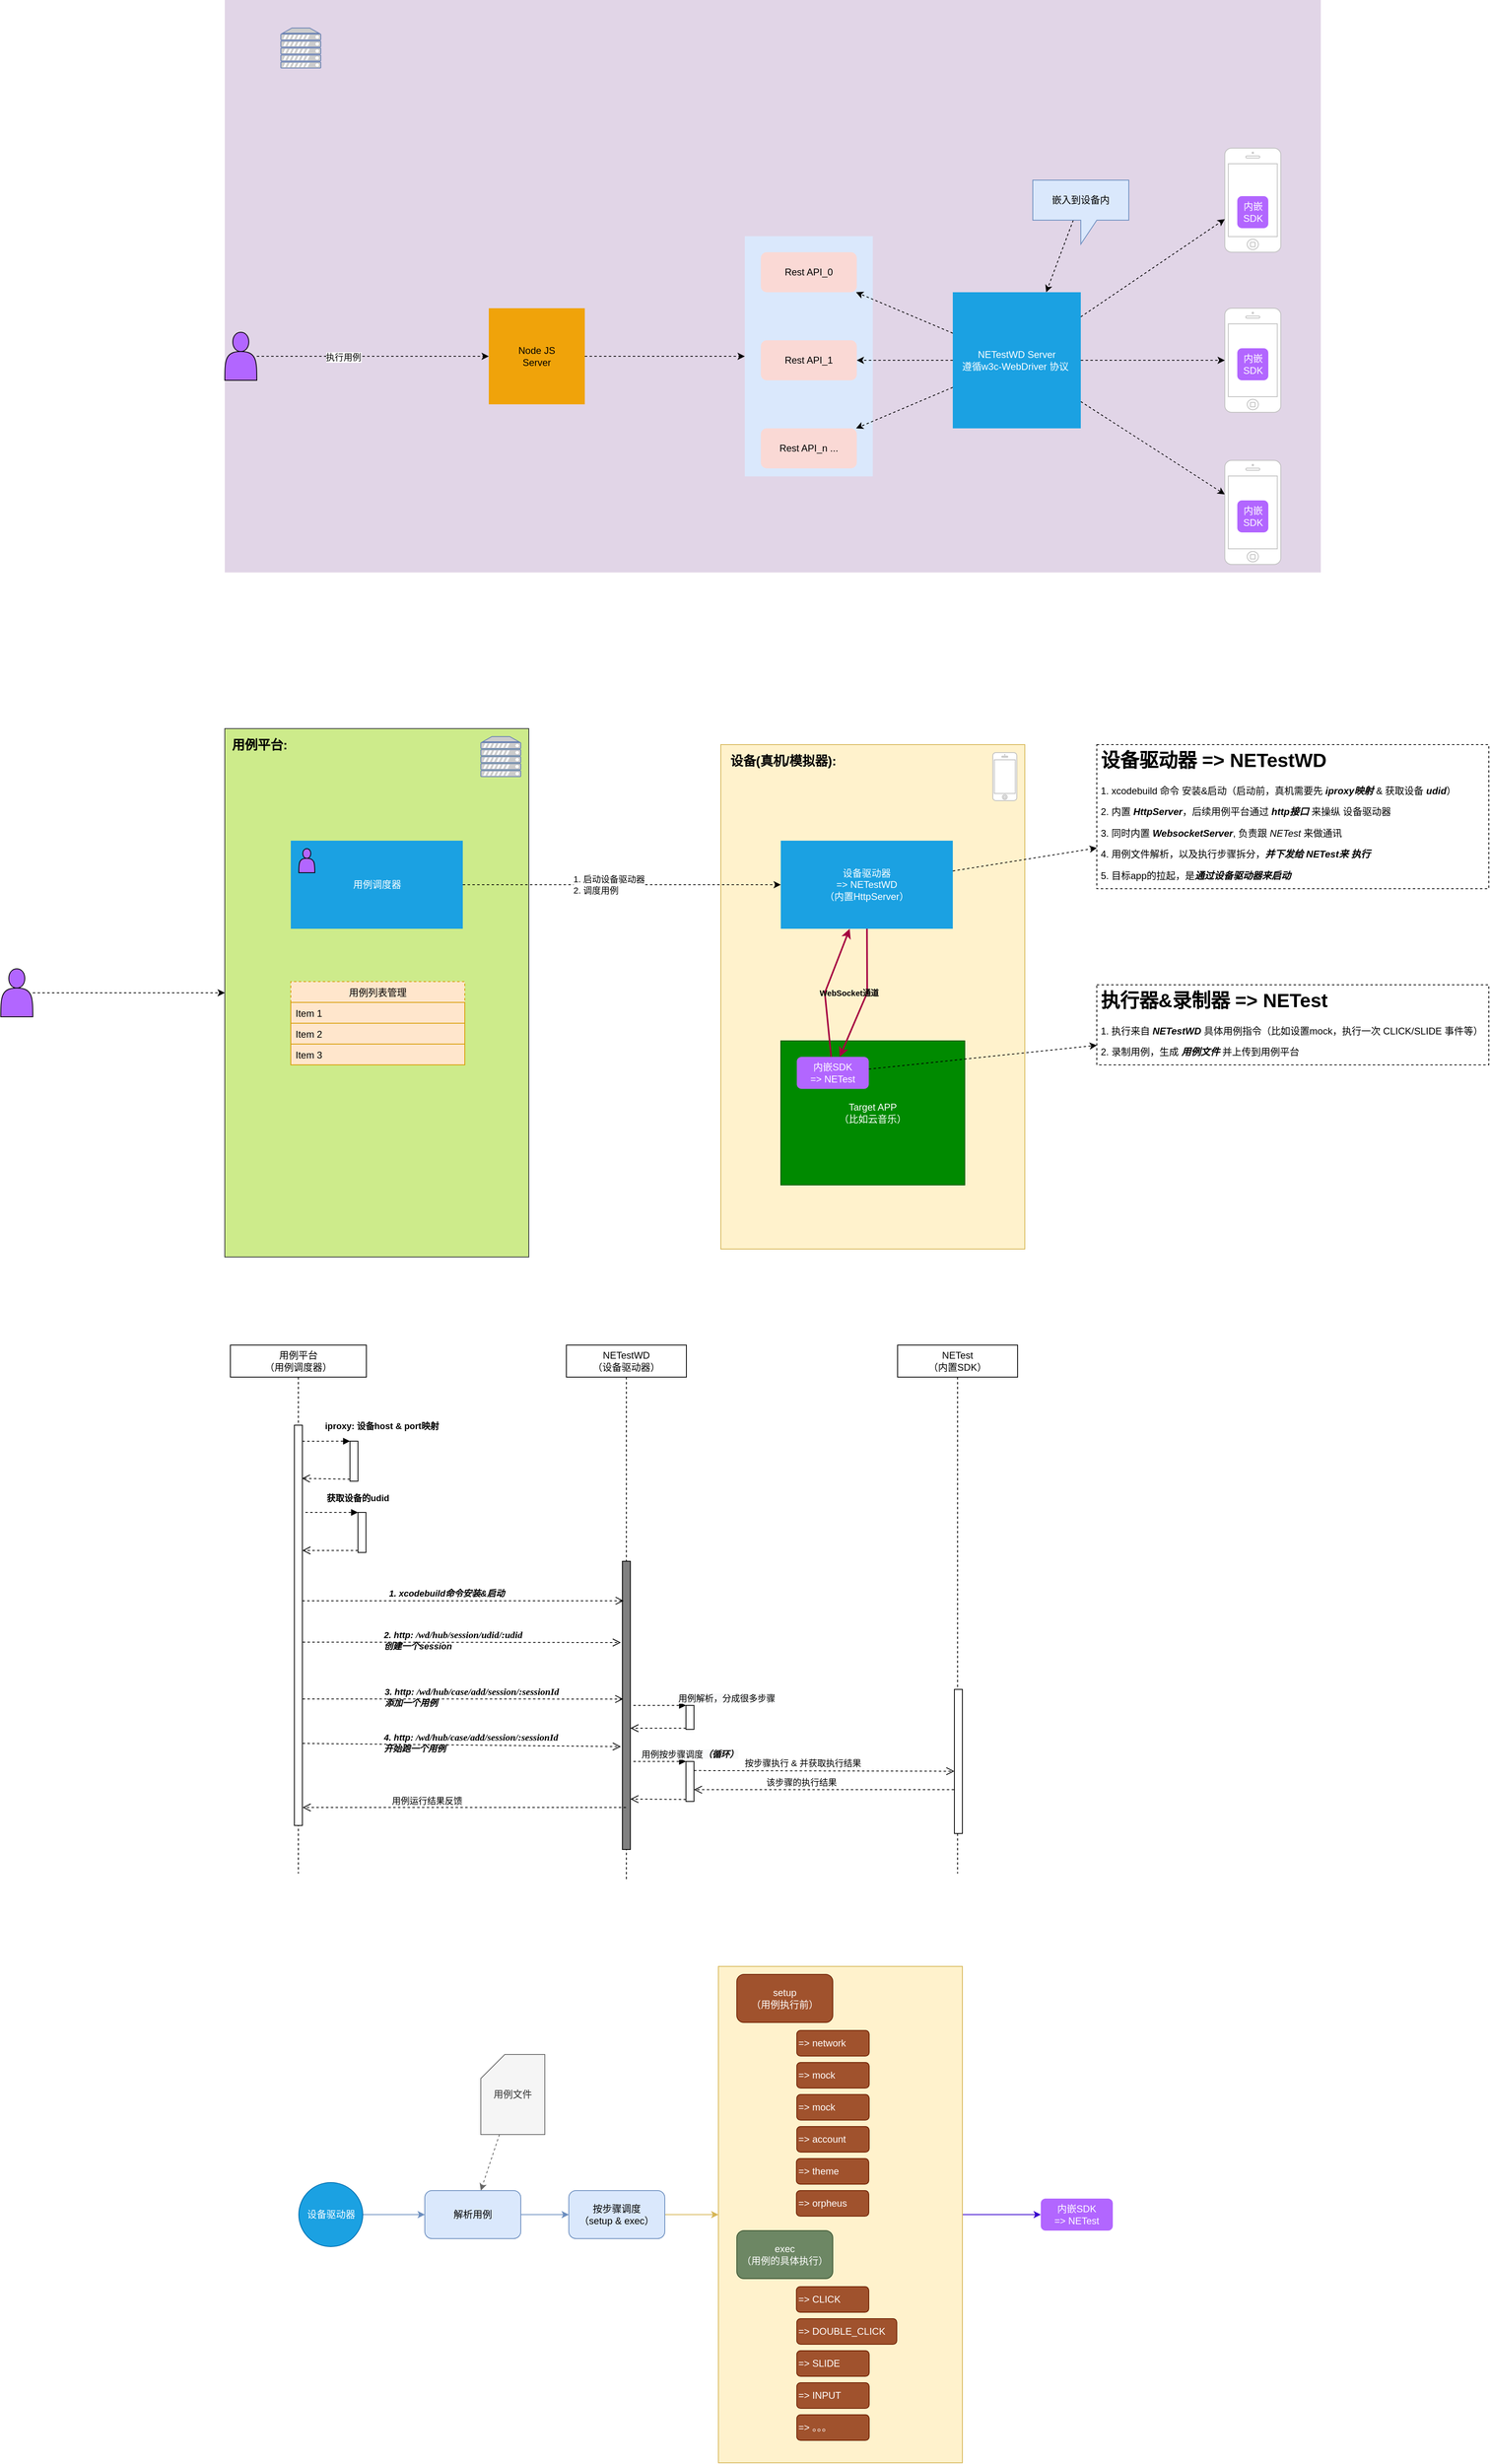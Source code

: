 <mxfile version="15.2.5" type="github">
  <diagram id="cVAvhTtTh0kWz4ZDLpcs" name="Page-1">
    <mxGraphModel dx="2849" dy="2298" grid="1" gridSize="10" guides="1" tooltips="1" connect="1" arrows="1" fold="1" page="1" pageScale="1" pageWidth="827" pageHeight="1169" math="0" shadow="0">
      <root>
        <mxCell id="0" />
        <mxCell id="1" parent="0" />
        <mxCell id="QC5HRPprEjbzEnmF-3T_-1" value="" style="rounded=0;whiteSpace=wrap;html=1;labelBackgroundColor=none;fillColor=#fff2cc;strokeColor=#d6b656;" parent="1" vertex="1">
          <mxGeometry x="200" y="690" width="380" height="630" as="geometry" />
        </mxCell>
        <mxCell id="QC5HRPprEjbzEnmF-3T_-9" value="Target APP&lt;br&gt;（比如云音乐）" style="rounded=0;whiteSpace=wrap;html=1;labelBackgroundColor=none;fillColor=#008a00;strokeColor=#005700;fontColor=#ffffff;" parent="1" vertex="1">
          <mxGeometry x="275" y="1060" width="230" height="180" as="geometry" />
        </mxCell>
        <mxCell id="queUb4HfAiarSpXrlCLQ-7" value="" style="rounded=0;whiteSpace=wrap;html=1;labelBackgroundColor=none;fillColor=#e1d5e7;strokeColor=none;" parent="1" vertex="1">
          <mxGeometry x="-420" y="-240" width="1370" height="715" as="geometry" />
        </mxCell>
        <mxCell id="queUb4HfAiarSpXrlCLQ-39" value="" style="rounded=0;whiteSpace=wrap;html=1;labelBackgroundColor=none;fillColor=#dae8fc;strokeColor=none;" parent="1" vertex="1">
          <mxGeometry x="230" y="55" width="160" height="300" as="geometry" />
        </mxCell>
        <mxCell id="queUb4HfAiarSpXrlCLQ-8" value="" style="fontColor=#0066CC;verticalAlign=top;verticalLabelPosition=bottom;labelPosition=center;align=center;html=1;outlineConnect=0;fillColor=#CCCCCC;strokeColor=#6881B3;gradientColor=none;gradientDirection=north;strokeWidth=2;shape=mxgraph.networks.server;labelBackgroundColor=none;" parent="1" vertex="1">
          <mxGeometry x="-350" y="-205" width="50" height="50" as="geometry" />
        </mxCell>
        <mxCell id="queUb4HfAiarSpXrlCLQ-9" value="" style="html=1;verticalLabelPosition=bottom;labelBackgroundColor=none;verticalAlign=top;shadow=0;dashed=0;strokeWidth=1;shape=mxgraph.ios7.misc.iphone;strokeColor=#c0c0c0;fontColor=#FFFFFF;" parent="1" vertex="1">
          <mxGeometry x="830.01" y="-55" width="70" height="130" as="geometry" />
        </mxCell>
        <mxCell id="queUb4HfAiarSpXrlCLQ-10" value="内嵌&lt;br&gt;SDK" style="rounded=1;whiteSpace=wrap;html=1;labelBackgroundColor=none;fontColor=#FFFFFF;strokeColor=none;fillColor=#B266FF;" parent="1" vertex="1">
          <mxGeometry x="845.62" y="5" width="38.75" height="40" as="geometry" />
        </mxCell>
        <mxCell id="queUb4HfAiarSpXrlCLQ-11" value="" style="html=1;verticalLabelPosition=bottom;labelBackgroundColor=none;verticalAlign=top;shadow=0;dashed=0;strokeWidth=1;shape=mxgraph.ios7.misc.iphone;strokeColor=#c0c0c0;fontColor=#FFFFFF;" parent="1" vertex="1">
          <mxGeometry x="830" y="145" width="70" height="130" as="geometry" />
        </mxCell>
        <mxCell id="queUb4HfAiarSpXrlCLQ-12" value="内嵌&lt;br&gt;SDK" style="rounded=1;whiteSpace=wrap;html=1;labelBackgroundColor=none;fontColor=#FFFFFF;strokeColor=none;fillColor=#B266FF;" parent="1" vertex="1">
          <mxGeometry x="845.63" y="195" width="38.75" height="40" as="geometry" />
        </mxCell>
        <mxCell id="queUb4HfAiarSpXrlCLQ-26" style="rounded=0;orthogonalLoop=1;jettySize=auto;html=1;fontColor=#FFFFFF;dashed=1;" parent="1" source="queUb4HfAiarSpXrlCLQ-13" target="queUb4HfAiarSpXrlCLQ-22" edge="1">
          <mxGeometry relative="1" as="geometry" />
        </mxCell>
        <mxCell id="queUb4HfAiarSpXrlCLQ-27" style="edgeStyle=none;rounded=0;orthogonalLoop=1;jettySize=auto;html=1;dashed=1;fontColor=#FFFFFF;" parent="1" source="queUb4HfAiarSpXrlCLQ-13" target="queUb4HfAiarSpXrlCLQ-25" edge="1">
          <mxGeometry relative="1" as="geometry" />
        </mxCell>
        <mxCell id="queUb4HfAiarSpXrlCLQ-28" style="edgeStyle=none;rounded=0;orthogonalLoop=1;jettySize=auto;html=1;dashed=1;fontColor=#FFFFFF;" parent="1" source="queUb4HfAiarSpXrlCLQ-13" target="queUb4HfAiarSpXrlCLQ-24" edge="1">
          <mxGeometry relative="1" as="geometry" />
        </mxCell>
        <mxCell id="queUb4HfAiarSpXrlCLQ-29" style="edgeStyle=none;rounded=0;orthogonalLoop=1;jettySize=auto;html=1;dashed=1;fontColor=#FFFFFF;" parent="1" source="queUb4HfAiarSpXrlCLQ-13" target="queUb4HfAiarSpXrlCLQ-9" edge="1">
          <mxGeometry relative="1" as="geometry" />
        </mxCell>
        <mxCell id="queUb4HfAiarSpXrlCLQ-30" style="edgeStyle=none;rounded=0;orthogonalLoop=1;jettySize=auto;html=1;dashed=1;fontColor=#FFFFFF;" parent="1" source="queUb4HfAiarSpXrlCLQ-13" target="queUb4HfAiarSpXrlCLQ-11" edge="1">
          <mxGeometry relative="1" as="geometry" />
        </mxCell>
        <mxCell id="queUb4HfAiarSpXrlCLQ-37" style="edgeStyle=none;rounded=0;orthogonalLoop=1;jettySize=auto;html=1;dashed=1;fontColor=#FFFFFF;" parent="1" source="queUb4HfAiarSpXrlCLQ-13" target="queUb4HfAiarSpXrlCLQ-32" edge="1">
          <mxGeometry relative="1" as="geometry" />
        </mxCell>
        <mxCell id="queUb4HfAiarSpXrlCLQ-13" value="NETestWD Server&lt;br&gt;遵循w3c-WebDriver 协议&amp;nbsp;" style="rounded=0;whiteSpace=wrap;html=1;labelBackgroundColor=none;fillColor=#1ba1e2;fontColor=#ffffff;strokeColor=none;" parent="1" vertex="1">
          <mxGeometry x="490" y="125" width="160" height="170" as="geometry" />
        </mxCell>
        <mxCell id="queUb4HfAiarSpXrlCLQ-22" value="Rest API_0" style="rounded=1;whiteSpace=wrap;html=1;labelBackgroundColor=none;fillColor=#fad9d5;strokeColor=none;" parent="1" vertex="1">
          <mxGeometry x="250" y="75" width="120" height="50" as="geometry" />
        </mxCell>
        <mxCell id="queUb4HfAiarSpXrlCLQ-24" value="Rest API_n ..." style="rounded=1;whiteSpace=wrap;html=1;labelBackgroundColor=none;fillColor=#fad9d5;strokeColor=none;" parent="1" vertex="1">
          <mxGeometry x="250" y="295" width="120" height="50" as="geometry" />
        </mxCell>
        <mxCell id="queUb4HfAiarSpXrlCLQ-25" value="Rest API_1" style="rounded=1;whiteSpace=wrap;html=1;labelBackgroundColor=none;fillColor=#fad9d5;strokeColor=none;" parent="1" vertex="1">
          <mxGeometry x="250" y="185" width="120" height="50" as="geometry" />
        </mxCell>
        <mxCell id="queUb4HfAiarSpXrlCLQ-32" value="" style="html=1;verticalLabelPosition=bottom;labelBackgroundColor=none;verticalAlign=top;shadow=0;dashed=0;strokeWidth=1;shape=mxgraph.ios7.misc.iphone;strokeColor=#c0c0c0;fontColor=#FFFFFF;" parent="1" vertex="1">
          <mxGeometry x="830.01" y="335" width="70" height="130" as="geometry" />
        </mxCell>
        <mxCell id="queUb4HfAiarSpXrlCLQ-33" value="内嵌&lt;br&gt;SDK" style="rounded=1;whiteSpace=wrap;html=1;labelBackgroundColor=none;fontColor=#FFFFFF;strokeColor=none;fillColor=#B266FF;" parent="1" vertex="1">
          <mxGeometry x="845.64" y="385" width="38.75" height="40" as="geometry" />
        </mxCell>
        <mxCell id="queUb4HfAiarSpXrlCLQ-40" style="edgeStyle=none;rounded=0;orthogonalLoop=1;jettySize=auto;html=1;dashed=1;fontColor=#FFFFFF;" parent="1" source="queUb4HfAiarSpXrlCLQ-38" target="queUb4HfAiarSpXrlCLQ-39" edge="1">
          <mxGeometry relative="1" as="geometry" />
        </mxCell>
        <mxCell id="queUb4HfAiarSpXrlCLQ-38" value="Node JS &lt;br&gt;Server" style="rounded=0;whiteSpace=wrap;html=1;labelBackgroundColor=none;fillColor=#f0a30a;fontColor=#000000;strokeColor=none;" parent="1" vertex="1">
          <mxGeometry x="-90" y="145" width="120" height="120" as="geometry" />
        </mxCell>
        <mxCell id="queUb4HfAiarSpXrlCLQ-42" style="edgeStyle=none;rounded=0;orthogonalLoop=1;jettySize=auto;html=1;dashed=1;fontColor=#FFFFFF;" parent="1" source="queUb4HfAiarSpXrlCLQ-41" target="queUb4HfAiarSpXrlCLQ-38" edge="1">
          <mxGeometry relative="1" as="geometry" />
        </mxCell>
        <mxCell id="queUb4HfAiarSpXrlCLQ-43" value="&lt;font color=&quot;#000000&quot;&gt;执行用例&lt;/font&gt;" style="edgeLabel;html=1;align=center;verticalAlign=middle;resizable=0;points=[];fontColor=#FFFFFF;" parent="queUb4HfAiarSpXrlCLQ-42" vertex="1" connectable="0">
          <mxGeometry x="-0.255" y="-1" relative="1" as="geometry">
            <mxPoint as="offset" />
          </mxGeometry>
        </mxCell>
        <mxCell id="queUb4HfAiarSpXrlCLQ-41" value="" style="shape=actor;whiteSpace=wrap;html=1;labelBackgroundColor=none;fontColor=#FFFFFF;fillColor=#B266FF;" parent="1" vertex="1">
          <mxGeometry x="-420" y="175" width="40" height="60" as="geometry" />
        </mxCell>
        <mxCell id="udpuu7jPTSZbIutwcywd-2" style="rounded=0;orthogonalLoop=1;jettySize=auto;html=1;dashed=1;" parent="1" source="udpuu7jPTSZbIutwcywd-1" target="queUb4HfAiarSpXrlCLQ-13" edge="1">
          <mxGeometry relative="1" as="geometry" />
        </mxCell>
        <mxCell id="udpuu7jPTSZbIutwcywd-1" value="嵌入到设备内" style="shape=callout;whiteSpace=wrap;html=1;perimeter=calloutPerimeter;fillColor=#dae8fc;strokeColor=#6c8ebf;" parent="1" vertex="1">
          <mxGeometry x="590" y="-15" width="120" height="80" as="geometry" />
        </mxCell>
        <mxCell id="QC5HRPprEjbzEnmF-3T_-3" value="" style="html=1;verticalLabelPosition=bottom;labelBackgroundColor=#ffffff;verticalAlign=top;shadow=0;dashed=0;strokeWidth=1;shape=mxgraph.ios7.misc.iphone;strokeColor=#c0c0c0;" parent="1" vertex="1">
          <mxGeometry x="540" y="700" width="30" height="60" as="geometry" />
        </mxCell>
        <mxCell id="QC5HRPprEjbzEnmF-3T_-4" value="" style="rounded=0;whiteSpace=wrap;html=1;labelBackgroundColor=none;fillColor=#cdeb8b;strokeColor=#36393d;" parent="1" vertex="1">
          <mxGeometry x="-420" y="670" width="380" height="660" as="geometry" />
        </mxCell>
        <mxCell id="QC5HRPprEjbzEnmF-3T_-5" value="" style="fontColor=#0066CC;verticalAlign=top;verticalLabelPosition=bottom;labelPosition=center;align=center;html=1;outlineConnect=0;fillColor=#CCCCCC;strokeColor=#6881B3;gradientColor=none;gradientDirection=north;strokeWidth=2;shape=mxgraph.networks.server;labelBackgroundColor=none;" parent="1" vertex="1">
          <mxGeometry x="-100" y="680" width="50" height="50" as="geometry" />
        </mxCell>
        <mxCell id="QC5HRPprEjbzEnmF-3T_-6" value="&lt;font style=&quot;font-size: 16px&quot;&gt;&lt;b&gt;用例平台:&lt;/b&gt;&lt;/font&gt;" style="text;html=1;strokeColor=none;fillColor=none;align=left;verticalAlign=middle;whiteSpace=wrap;rounded=0;" parent="1" vertex="1">
          <mxGeometry x="-413" y="680" width="113" height="20" as="geometry" />
        </mxCell>
        <mxCell id="QC5HRPprEjbzEnmF-3T_-7" value="&lt;font style=&quot;font-size: 16px&quot;&gt;&lt;b&gt;设备(真机/模拟器):&lt;/b&gt;&lt;/font&gt;" style="text;html=1;strokeColor=none;fillColor=none;align=left;verticalAlign=middle;whiteSpace=wrap;rounded=0;" parent="1" vertex="1">
          <mxGeometry x="210" y="700" width="160" height="20" as="geometry" />
        </mxCell>
        <mxCell id="QC5HRPprEjbzEnmF-3T_-13" style="rounded=0;orthogonalLoop=1;jettySize=auto;html=1;dashed=1;" parent="1" source="QC5HRPprEjbzEnmF-3T_-8" target="QC5HRPprEjbzEnmF-3T_-12" edge="1">
          <mxGeometry relative="1" as="geometry" />
        </mxCell>
        <mxCell id="QC5HRPprEjbzEnmF-3T_-14" style="edgeStyle=none;rounded=0;orthogonalLoop=1;jettySize=auto;html=1;strokeWidth=2;fillColor=#d80073;strokeColor=#A50040;" parent="1" source="QC5HRPprEjbzEnmF-3T_-8" target="QC5HRPprEjbzEnmF-3T_-10" edge="1">
          <mxGeometry relative="1" as="geometry">
            <Array as="points">
              <mxPoint x="383" y="1000" />
            </Array>
          </mxGeometry>
        </mxCell>
        <mxCell id="QC5HRPprEjbzEnmF-3T_-8" value="设备驱动器 &lt;br&gt;=&amp;gt; NETestWD&lt;br&gt;（内置HttpServer）" style="rounded=0;whiteSpace=wrap;html=1;labelBackgroundColor=none;fillColor=#1ba1e2;fontColor=#ffffff;strokeColor=none;" parent="1" vertex="1">
          <mxGeometry x="275" y="810" width="215" height="110" as="geometry" />
        </mxCell>
        <mxCell id="QC5HRPprEjbzEnmF-3T_-19" style="edgeStyle=none;rounded=0;orthogonalLoop=1;jettySize=auto;html=1;strokeWidth=1;dashed=1;" parent="1" source="QC5HRPprEjbzEnmF-3T_-10" target="QC5HRPprEjbzEnmF-3T_-18" edge="1">
          <mxGeometry relative="1" as="geometry" />
        </mxCell>
        <mxCell id="QC5HRPprEjbzEnmF-3T_-10" value="内嵌SDK&lt;br&gt;=&amp;gt; NETest" style="rounded=1;whiteSpace=wrap;html=1;labelBackgroundColor=none;fontColor=#FFFFFF;strokeColor=none;fillColor=#B266FF;" parent="1" vertex="1">
          <mxGeometry x="295" y="1080" width="90" height="40" as="geometry" />
        </mxCell>
        <mxCell id="QC5HRPprEjbzEnmF-3T_-12" value="&lt;h1&gt;设备驱动器 =&amp;gt; NETestWD&lt;/h1&gt;&lt;p&gt;1. xcodebuild 命令 安装&amp;amp;启动（启动前，真机需要先 &lt;i&gt;&lt;b&gt;iproxy映射&lt;/b&gt;&lt;/i&gt; &amp;amp; 获取设备 &lt;i&gt;&lt;b&gt;udid&lt;/b&gt;&lt;/i&gt;）&amp;nbsp;&lt;/p&gt;&lt;p&gt;2. 内置 &lt;b style=&quot;font-style: italic&quot;&gt;HttpServer&lt;/b&gt;，后续用例平台通过 &lt;b&gt;&lt;i&gt;http接口&amp;nbsp;&lt;/i&gt;&lt;/b&gt;来操纵 设备驱动器&lt;/p&gt;&lt;p&gt;3. 同时内置 &lt;b style=&quot;font-style: italic&quot;&gt;WebsocketServer&lt;/b&gt;, 负责跟 &lt;i&gt;NETest&lt;/i&gt; 来做通讯&lt;/p&gt;&lt;p&gt;4. 用例文件解析，以及执行步骤拆分，&lt;b&gt;&lt;i&gt;并下发给 NETest来 执行&lt;/i&gt;&lt;/b&gt;&lt;/p&gt;&lt;p&gt;5. 目标app的拉起，是&lt;b&gt;&lt;i&gt;通过设备驱动器来启动&lt;/i&gt;&lt;/b&gt;&lt;/p&gt;" style="text;html=1;fillColor=none;spacing=5;spacingTop=-20;whiteSpace=wrap;overflow=hidden;rounded=0;align=left;strokeColor=#000000;dashed=1;" parent="1" vertex="1">
          <mxGeometry x="670" y="690" width="490" height="180" as="geometry" />
        </mxCell>
        <mxCell id="QC5HRPprEjbzEnmF-3T_-15" style="edgeStyle=none;rounded=0;orthogonalLoop=1;jettySize=auto;html=1;strokeWidth=2;fillColor=#d80073;strokeColor=#A50040;" parent="1" source="QC5HRPprEjbzEnmF-3T_-10" target="QC5HRPprEjbzEnmF-3T_-8" edge="1">
          <mxGeometry relative="1" as="geometry">
            <mxPoint x="382.553" y="930" as="sourcePoint" />
            <mxPoint x="353.617" y="1090" as="targetPoint" />
            <Array as="points">
              <mxPoint x="330" y="1000" />
            </Array>
          </mxGeometry>
        </mxCell>
        <mxCell id="QC5HRPprEjbzEnmF-3T_-17" value="&lt;font size=&quot;1&quot;&gt;&lt;b&gt;WebSocket通道&lt;/b&gt;&lt;/font&gt;" style="text;html=1;strokeColor=none;fillColor=none;align=center;verticalAlign=middle;whiteSpace=wrap;rounded=0;" parent="1" vertex="1">
          <mxGeometry x="290" y="990" width="141.49" height="20" as="geometry" />
        </mxCell>
        <mxCell id="QC5HRPprEjbzEnmF-3T_-18" value="&lt;h1&gt;执行器&amp;amp;录制器 =&amp;gt; NETest&lt;/h1&gt;&lt;p&gt;1. 执行来自 &lt;b&gt;&lt;i&gt;NETestWD&lt;/i&gt;&lt;/b&gt;&amp;nbsp;具体用例指令（比如设置mock，执行一次 CLICK/SLIDE 事件等）&lt;/p&gt;&lt;p&gt;2. 录制用例，生成 &lt;b style=&quot;font-style: italic&quot;&gt;用例文件&lt;/b&gt;&amp;nbsp;并上传到用例平台&lt;/p&gt;" style="text;html=1;fillColor=none;spacing=5;spacingTop=-20;whiteSpace=wrap;overflow=hidden;rounded=0;align=left;strokeColor=#000000;dashed=1;" parent="1" vertex="1">
          <mxGeometry x="670" y="990" width="490" height="100" as="geometry" />
        </mxCell>
        <mxCell id="QC5HRPprEjbzEnmF-3T_-22" style="edgeStyle=none;rounded=0;orthogonalLoop=1;jettySize=auto;html=1;dashed=1;strokeWidth=1;" parent="1" source="QC5HRPprEjbzEnmF-3T_-20" target="QC5HRPprEjbzEnmF-3T_-8" edge="1">
          <mxGeometry relative="1" as="geometry" />
        </mxCell>
        <mxCell id="QC5HRPprEjbzEnmF-3T_-23" value="&lt;div style=&quot;text-align: left&quot;&gt;1. 启动设备驱动器&lt;/div&gt;&lt;div style=&quot;text-align: left&quot;&gt;2. 调度用例&lt;/div&gt;" style="edgeLabel;html=1;align=center;verticalAlign=middle;resizable=0;points=[];" parent="QC5HRPprEjbzEnmF-3T_-22" vertex="1" connectable="0">
          <mxGeometry x="-0.122" relative="1" as="geometry">
            <mxPoint x="8" as="offset" />
          </mxGeometry>
        </mxCell>
        <mxCell id="QC5HRPprEjbzEnmF-3T_-20" value="用例调度器" style="rounded=0;whiteSpace=wrap;html=1;labelBackgroundColor=none;fillColor=#1ba1e2;fontColor=#ffffff;strokeColor=none;" parent="1" vertex="1">
          <mxGeometry x="-337.5" y="810" width="215" height="110" as="geometry" />
        </mxCell>
        <mxCell id="QC5HRPprEjbzEnmF-3T_-21" value="" style="shape=actor;whiteSpace=wrap;html=1;labelBackgroundColor=none;fontColor=#FFFFFF;fillColor=#B266FF;" parent="1" vertex="1">
          <mxGeometry x="-327.5" y="820" width="20" height="30" as="geometry" />
        </mxCell>
        <mxCell id="QC5HRPprEjbzEnmF-3T_-25" style="edgeStyle=none;rounded=0;orthogonalLoop=1;jettySize=auto;html=1;dashed=1;strokeWidth=1;" parent="1" source="QC5HRPprEjbzEnmF-3T_-24" target="QC5HRPprEjbzEnmF-3T_-4" edge="1">
          <mxGeometry relative="1" as="geometry" />
        </mxCell>
        <mxCell id="QC5HRPprEjbzEnmF-3T_-24" value="" style="shape=actor;whiteSpace=wrap;html=1;labelBackgroundColor=none;fontColor=#FFFFFF;fillColor=#B266FF;" parent="1" vertex="1">
          <mxGeometry x="-700" y="970" width="40" height="60" as="geometry" />
        </mxCell>
        <mxCell id="QC5HRPprEjbzEnmF-3T_-27" value="用例列表管理" style="swimlane;fontStyle=0;childLayout=stackLayout;horizontal=1;startSize=26;horizontalStack=0;resizeParent=1;resizeParentMax=0;resizeLast=0;collapsible=1;marginBottom=0;dashed=1;strokeColor=#d79b00;align=center;fillColor=#ffe6cc;" parent="1" vertex="1">
          <mxGeometry x="-337.5" y="986" width="217.5" height="104" as="geometry" />
        </mxCell>
        <mxCell id="QC5HRPprEjbzEnmF-3T_-28" value="Item 1" style="text;strokeColor=#d79b00;align=left;verticalAlign=top;spacingLeft=4;spacingRight=4;overflow=hidden;rotatable=0;points=[[0,0.5],[1,0.5]];portConstraint=eastwest;fillColor=#ffe6cc;" parent="QC5HRPprEjbzEnmF-3T_-27" vertex="1">
          <mxGeometry y="26" width="217.5" height="26" as="geometry" />
        </mxCell>
        <mxCell id="QC5HRPprEjbzEnmF-3T_-29" value="Item 2" style="text;strokeColor=#d79b00;fillColor=#ffe6cc;align=left;verticalAlign=top;spacingLeft=4;spacingRight=4;overflow=hidden;rotatable=0;points=[[0,0.5],[1,0.5]];portConstraint=eastwest;" parent="QC5HRPprEjbzEnmF-3T_-27" vertex="1">
          <mxGeometry y="52" width="217.5" height="26" as="geometry" />
        </mxCell>
        <mxCell id="QC5HRPprEjbzEnmF-3T_-30" value="Item 3" style="text;strokeColor=#d79b00;fillColor=#ffe6cc;align=left;verticalAlign=top;spacingLeft=4;spacingRight=4;overflow=hidden;rotatable=0;points=[[0,0.5],[1,0.5]];portConstraint=eastwest;" parent="QC5HRPprEjbzEnmF-3T_-27" vertex="1">
          <mxGeometry y="78" width="217.5" height="26" as="geometry" />
        </mxCell>
        <mxCell id="QC5HRPprEjbzEnmF-3T_-32" value="NETestWD&lt;br&gt;（设备驱动器）" style="shape=umlLifeline;perimeter=lifelinePerimeter;whiteSpace=wrap;html=1;container=1;collapsible=0;recursiveResize=0;outlineConnect=0;strokeColor=#000000;fillColor=#ffffff;align=center;" parent="1" vertex="1">
          <mxGeometry x="7" y="1440" width="150" height="670" as="geometry" />
        </mxCell>
        <mxCell id="QC5HRPprEjbzEnmF-3T_-33" value="" style="html=1;points=[];perimeter=orthogonalPerimeter;fillColor=#808080;" parent="QC5HRPprEjbzEnmF-3T_-32" vertex="1">
          <mxGeometry x="70" y="270" width="10" height="360" as="geometry" />
        </mxCell>
        <mxCell id="QC5HRPprEjbzEnmF-3T_-34" value="&lt;span&gt;用例平台&lt;/span&gt;&lt;br&gt;&lt;span&gt;（用例调度器）&lt;/span&gt;" style="shape=umlLifeline;perimeter=lifelinePerimeter;whiteSpace=wrap;html=1;container=1;collapsible=0;recursiveResize=0;outlineConnect=0;strokeColor=#000000;fillColor=#ffffff;align=center;" parent="1" vertex="1">
          <mxGeometry x="-413" y="1440" width="170" height="660" as="geometry" />
        </mxCell>
        <mxCell id="QC5HRPprEjbzEnmF-3T_-35" value="" style="html=1;points=[];perimeter=orthogonalPerimeter;" parent="QC5HRPprEjbzEnmF-3T_-34" vertex="1">
          <mxGeometry x="80" y="100" width="10" height="500" as="geometry" />
        </mxCell>
        <mxCell id="QC5HRPprEjbzEnmF-3T_-53" value="" style="html=1;points=[];perimeter=orthogonalPerimeter;strokeColor=#000000;fillColor=#ffffff;align=center;" parent="QC5HRPprEjbzEnmF-3T_-34" vertex="1">
          <mxGeometry x="149.44" y="120" width="10" height="50" as="geometry" />
        </mxCell>
        <mxCell id="QC5HRPprEjbzEnmF-3T_-54" value="&lt;b style=&quot;text-align: left&quot;&gt;iproxy: 设备host &amp;amp; port映射&lt;/b&gt;" style="html=1;verticalAlign=bottom;endArrow=block;entryX=0;entryY=0;dashed=1;strokeWidth=1;exitX=1.156;exitY=0.452;exitDx=0;exitDy=0;exitPerimeter=0;" parent="QC5HRPprEjbzEnmF-3T_-34" target="QC5HRPprEjbzEnmF-3T_-53" edge="1">
          <mxGeometry x="1" y="40" relative="1" as="geometry">
            <mxPoint x="90.0" y="120.12" as="sourcePoint" />
            <mxPoint x="40" y="30" as="offset" />
          </mxGeometry>
        </mxCell>
        <mxCell id="QC5HRPprEjbzEnmF-3T_-55" value="" style="html=1;verticalAlign=bottom;endArrow=open;dashed=1;endSize=8;exitX=0;exitY=0.95;strokeWidth=1;entryX=0.933;entryY=0.133;entryDx=0;entryDy=0;entryPerimeter=0;" parent="QC5HRPprEjbzEnmF-3T_-34" source="QC5HRPprEjbzEnmF-3T_-53" target="QC5HRPprEjbzEnmF-3T_-35" edge="1">
          <mxGeometry relative="1" as="geometry">
            <mxPoint x="90.0" y="194.52" as="targetPoint" />
          </mxGeometry>
        </mxCell>
        <mxCell id="QC5HRPprEjbzEnmF-3T_-37" value="NETest&lt;br&gt;（内置SDK）" style="shape=umlLifeline;perimeter=lifelinePerimeter;whiteSpace=wrap;html=1;container=1;collapsible=0;recursiveResize=0;outlineConnect=0;strokeColor=#000000;fillColor=#ffffff;align=center;" parent="1" vertex="1">
          <mxGeometry x="421" y="1440" width="150" height="660" as="geometry" />
        </mxCell>
        <mxCell id="QC5HRPprEjbzEnmF-3T_-39" value="" style="html=1;points=[];perimeter=orthogonalPerimeter;" parent="1" vertex="1">
          <mxGeometry x="492" y="1870" width="10" height="180" as="geometry" />
        </mxCell>
        <mxCell id="QC5HRPprEjbzEnmF-3T_-36" value="&lt;b&gt;&lt;i&gt;1. xcodebuild命令安装&amp;amp;启动&lt;/i&gt;&lt;/b&gt;" style="endArrow=open;startArrow=none;endFill=0;startFill=0;endSize=8;html=1;verticalAlign=bottom;dashed=1;labelBackgroundColor=none;strokeWidth=1;entryX=0.156;entryY=0.137;entryDx=0;entryDy=0;entryPerimeter=0;" parent="1" source="QC5HRPprEjbzEnmF-3T_-35" target="QC5HRPprEjbzEnmF-3T_-33" edge="1">
          <mxGeometry x="-0.103" width="160" relative="1" as="geometry">
            <mxPoint x="7" y="1680" as="sourcePoint" />
            <mxPoint x="7" y="1746" as="targetPoint" />
            <mxPoint as="offset" />
          </mxGeometry>
        </mxCell>
        <mxCell id="QC5HRPprEjbzEnmF-3T_-59" value="" style="html=1;points=[];perimeter=orthogonalPerimeter;strokeColor=#000000;fillColor=#ffffff;align=center;" parent="1" vertex="1">
          <mxGeometry x="-253.56" y="1649" width="10" height="50" as="geometry" />
        </mxCell>
        <mxCell id="QC5HRPprEjbzEnmF-3T_-60" value="&lt;div style=&quot;text-align: left&quot;&gt;&lt;b&gt;获取设备的udid&lt;/b&gt;&lt;/div&gt;" style="html=1;verticalAlign=bottom;endArrow=block;entryX=0;entryY=0;dashed=1;strokeWidth=1;exitX=1.378;exitY=0.218;exitDx=0;exitDy=0;exitPerimeter=0;" parent="1" source="QC5HRPprEjbzEnmF-3T_-35" target="QC5HRPprEjbzEnmF-3T_-59" edge="1">
          <mxGeometry x="1" y="9" relative="1" as="geometry">
            <mxPoint x="-313" y="1649.12" as="sourcePoint" />
            <mxPoint as="offset" />
          </mxGeometry>
        </mxCell>
        <mxCell id="QC5HRPprEjbzEnmF-3T_-61" value="" style="html=1;verticalAlign=bottom;endArrow=open;dashed=1;endSize=8;exitX=0;exitY=0.95;strokeWidth=1;" parent="1" source="QC5HRPprEjbzEnmF-3T_-59" target="QC5HRPprEjbzEnmF-3T_-35" edge="1">
          <mxGeometry relative="1" as="geometry">
            <mxPoint x="-309.22" y="1695.65" as="targetPoint" />
          </mxGeometry>
        </mxCell>
        <mxCell id="QC5HRPprEjbzEnmF-3T_-62" value="&lt;b&gt;&lt;i&gt;2. http:&amp;nbsp;&lt;span style=&quot;font-family: &amp;#34;menlo&amp;#34; ; font-size: 12px&quot;&gt;/wd/hub/session/udid/:udid&lt;/span&gt;&lt;br&gt;创建一个session&lt;/i&gt;&lt;/b&gt;" style="endArrow=open;startArrow=none;endFill=0;startFill=0;endSize=8;html=1;verticalAlign=bottom;dashed=1;labelBackgroundColor=none;strokeWidth=1;entryX=-0.2;entryY=0.282;entryDx=0;entryDy=0;entryPerimeter=0;align=left;exitX=1.044;exitY=0.542;exitDx=0;exitDy=0;exitPerimeter=0;" parent="1" source="QC5HRPprEjbzEnmF-3T_-35" target="QC5HRPprEjbzEnmF-3T_-33" edge="1">
          <mxGeometry x="-0.496" y="-14" width="160" relative="1" as="geometry">
            <mxPoint x="-303" y="1790" as="sourcePoint" />
            <mxPoint x="27" y="1786" as="targetPoint" />
            <mxPoint as="offset" />
          </mxGeometry>
        </mxCell>
        <mxCell id="QC5HRPprEjbzEnmF-3T_-63" value="&lt;b&gt;&lt;i&gt;3. http:&amp;nbsp;&lt;span style=&quot;font-family: &amp;#34;menlo&amp;#34; ; font-size: 12px&quot;&gt;/wd/hub/case/add/session/:sessionId&lt;/span&gt;&lt;br&gt;添加一个用例&lt;/i&gt;&lt;/b&gt;" style="endArrow=open;startArrow=none;endFill=0;startFill=0;endSize=8;html=1;verticalAlign=bottom;dashed=1;labelBackgroundColor=none;strokeWidth=1;align=left;entryX=0.108;entryY=0.478;entryDx=0;entryDy=0;entryPerimeter=0;exitX=1.031;exitY=0.684;exitDx=0;exitDy=0;exitPerimeter=0;" parent="1" source="QC5HRPprEjbzEnmF-3T_-35" target="QC5HRPprEjbzEnmF-3T_-33" edge="1">
          <mxGeometry x="-0.496" y="-14" width="160" relative="1" as="geometry">
            <mxPoint x="-303" y="1859" as="sourcePoint" />
            <mxPoint x="37" y="1859" as="targetPoint" />
            <mxPoint as="offset" />
          </mxGeometry>
        </mxCell>
        <mxCell id="QC5HRPprEjbzEnmF-3T_-64" value="&lt;b&gt;&lt;i&gt;4. http:&amp;nbsp;&lt;span style=&quot;font-family: &amp;#34;menlo&amp;#34; ; font-size: 12px&quot;&gt;/wd/hub/case/add/session/:sessionId&lt;/span&gt;&lt;br&gt;开始跑一个用例&lt;/i&gt;&lt;/b&gt;" style="endArrow=open;startArrow=none;endFill=0;startFill=0;endSize=8;html=1;verticalAlign=bottom;dashed=1;labelBackgroundColor=none;strokeWidth=1;align=left;entryX=-0.2;entryY=0.643;entryDx=0;entryDy=0;entryPerimeter=0;exitX=1.031;exitY=0.795;exitDx=0;exitDy=0;exitPerimeter=0;" parent="1" source="QC5HRPprEjbzEnmF-3T_-35" target="QC5HRPprEjbzEnmF-3T_-33" edge="1">
          <mxGeometry x="-0.496" y="-14" width="160" relative="1" as="geometry">
            <mxPoint x="-303" y="1920" as="sourcePoint" />
            <mxPoint x="57" y="1910" as="targetPoint" />
            <mxPoint as="offset" />
          </mxGeometry>
        </mxCell>
        <mxCell id="QC5HRPprEjbzEnmF-3T_-65" value="用例运行结果反馈" style="endArrow=open;startArrow=none;endFill=0;startFill=0;endSize=8;html=1;verticalAlign=bottom;dashed=1;labelBackgroundColor=none;strokeWidth=1;align=left;entryX=1.031;entryY=0.955;entryDx=0;entryDy=0;entryPerimeter=0;" parent="1" source="QC5HRPprEjbzEnmF-3T_-32" target="QC5HRPprEjbzEnmF-3T_-35" edge="1">
          <mxGeometry x="0.457" width="160" relative="1" as="geometry">
            <mxPoint x="-312.69" y="2080.0" as="sourcePoint" />
            <mxPoint x="85" y="2083.98" as="targetPoint" />
            <mxPoint as="offset" />
          </mxGeometry>
        </mxCell>
        <mxCell id="QC5HRPprEjbzEnmF-3T_-67" value="" style="html=1;points=[];perimeter=orthogonalPerimeter;strokeColor=#000000;fillColor=#ffffff;align=center;" parent="1" vertex="1">
          <mxGeometry x="156.44" y="1890" width="10" height="30" as="geometry" />
        </mxCell>
        <mxCell id="QC5HRPprEjbzEnmF-3T_-68" value="&lt;div style=&quot;text-align: left&quot;&gt;&lt;span style=&quot;background-color: rgb(248 , 249 , 250)&quot;&gt;用例解析，分成很多步骤&lt;/span&gt;&lt;br&gt;&lt;/div&gt;" style="html=1;verticalAlign=bottom;endArrow=block;entryX=0;entryY=0;dashed=1;strokeWidth=1;exitX=1.378;exitY=0.218;exitDx=0;exitDy=0;exitPerimeter=0;" parent="1" target="QC5HRPprEjbzEnmF-3T_-67" edge="1">
          <mxGeometry x="1" y="51" relative="1" as="geometry">
            <mxPoint x="90.78" y="1890.0" as="sourcePoint" />
            <mxPoint x="51" y="51" as="offset" />
          </mxGeometry>
        </mxCell>
        <mxCell id="QC5HRPprEjbzEnmF-3T_-69" value="" style="html=1;verticalAlign=bottom;endArrow=open;dashed=1;endSize=8;exitX=0;exitY=0.95;strokeWidth=1;" parent="1" source="QC5HRPprEjbzEnmF-3T_-67" target="QC5HRPprEjbzEnmF-3T_-33" edge="1">
          <mxGeometry relative="1" as="geometry">
            <mxPoint x="87.0" y="1937.5" as="targetPoint" />
          </mxGeometry>
        </mxCell>
        <mxCell id="QC5HRPprEjbzEnmF-3T_-70" value="" style="html=1;points=[];perimeter=orthogonalPerimeter;strokeColor=#000000;fillColor=#ffffff;align=center;" parent="1" vertex="1">
          <mxGeometry x="156.44" y="1960" width="10" height="50" as="geometry" />
        </mxCell>
        <mxCell id="QC5HRPprEjbzEnmF-3T_-71" value="&lt;div style=&quot;text-align: left&quot;&gt;&lt;span style=&quot;background-color: rgb(248 , 249 , 250)&quot;&gt;用例按步骤调度&lt;b&gt;&lt;i&gt;（循环）&lt;/i&gt;&lt;/b&gt;&lt;/span&gt;&lt;/div&gt;" style="html=1;verticalAlign=bottom;endArrow=block;entryX=0;entryY=0;dashed=1;strokeWidth=1;exitX=1.378;exitY=0.218;exitDx=0;exitDy=0;exitPerimeter=0;" parent="1" target="QC5HRPprEjbzEnmF-3T_-70" edge="1">
          <mxGeometry x="1" y="5" relative="1" as="geometry">
            <mxPoint x="90.78" y="1960.0" as="sourcePoint" />
            <mxPoint x="5" y="5" as="offset" />
          </mxGeometry>
        </mxCell>
        <mxCell id="QC5HRPprEjbzEnmF-3T_-72" value="" style="html=1;verticalAlign=bottom;endArrow=open;dashed=1;endSize=8;exitX=0;exitY=0.95;strokeWidth=1;" parent="1" source="QC5HRPprEjbzEnmF-3T_-70" edge="1">
          <mxGeometry relative="1" as="geometry">
            <mxPoint x="87" y="2007" as="targetPoint" />
          </mxGeometry>
        </mxCell>
        <mxCell id="QC5HRPprEjbzEnmF-3T_-73" value="按步骤执行 &amp;amp; 并获取执行结果" style="endArrow=open;startArrow=none;endFill=0;startFill=0;endSize=8;html=1;verticalAlign=bottom;dashed=1;labelBackgroundColor=none;strokeWidth=1;align=left;exitX=1.01;exitY=0.228;exitDx=0;exitDy=0;exitPerimeter=0;entryX=-0.008;entryY=0.568;entryDx=0;entryDy=0;entryPerimeter=0;" parent="1" source="QC5HRPprEjbzEnmF-3T_-70" target="QC5HRPprEjbzEnmF-3T_-39" edge="1">
          <mxGeometry x="-0.626" y="1" width="160" relative="1" as="geometry">
            <mxPoint x="144.31" y="2020.0" as="sourcePoint" />
            <mxPoint x="457" y="1974" as="targetPoint" />
            <mxPoint as="offset" />
          </mxGeometry>
        </mxCell>
        <mxCell id="QC5HRPprEjbzEnmF-3T_-74" value="该步骤的执行结果" style="endArrow=open;startArrow=none;endFill=0;startFill=0;endSize=8;html=1;verticalAlign=bottom;dashed=1;labelBackgroundColor=none;strokeWidth=1;align=left;exitX=-0.046;exitY=0.696;exitDx=0;exitDy=0;exitPerimeter=0;" parent="1" source="QC5HRPprEjbzEnmF-3T_-39" target="QC5HRPprEjbzEnmF-3T_-70" edge="1">
          <mxGeometry x="0.457" width="160" relative="1" as="geometry">
            <mxPoint x="534.1" y="2060.0" as="sourcePoint" />
            <mxPoint x="129.91" y="2060.0" as="targetPoint" />
            <mxPoint as="offset" />
          </mxGeometry>
        </mxCell>
        <mxCell id="QC5HRPprEjbzEnmF-3T_-79" style="edgeStyle=none;rounded=0;orthogonalLoop=1;jettySize=auto;html=1;strokeWidth=1;fillColor=#dae8fc;strokeColor=#6c8ebf;" parent="1" source="QC5HRPprEjbzEnmF-3T_-75" target="QC5HRPprEjbzEnmF-3T_-78" edge="1">
          <mxGeometry relative="1" as="geometry" />
        </mxCell>
        <mxCell id="QC5HRPprEjbzEnmF-3T_-75" value="设备驱动器" style="ellipse;whiteSpace=wrap;html=1;aspect=fixed;strokeColor=#006EAF;fillColor=#1ba1e2;align=center;fontColor=#ffffff;" parent="1" vertex="1">
          <mxGeometry x="-327.5" y="2486" width="80" height="80" as="geometry" />
        </mxCell>
        <mxCell id="QC5HRPprEjbzEnmF-3T_-76" value="内嵌SDK&lt;br&gt;=&amp;gt; NETest" style="rounded=1;whiteSpace=wrap;html=1;labelBackgroundColor=none;fontColor=#FFFFFF;strokeColor=none;fillColor=#B266FF;" parent="1" vertex="1">
          <mxGeometry x="600" y="2506" width="90" height="40" as="geometry" />
        </mxCell>
        <mxCell id="QC5HRPprEjbzEnmF-3T_-80" style="edgeStyle=none;rounded=0;orthogonalLoop=1;jettySize=auto;html=1;dashed=1;strokeWidth=1;fillColor=#f5f5f5;strokeColor=#666666;" parent="1" source="QC5HRPprEjbzEnmF-3T_-77" target="QC5HRPprEjbzEnmF-3T_-78" edge="1">
          <mxGeometry relative="1" as="geometry" />
        </mxCell>
        <mxCell id="QC5HRPprEjbzEnmF-3T_-77" value="用例文件" style="shape=card;whiteSpace=wrap;html=1;strokeColor=#666666;fillColor=#f5f5f5;align=center;fontColor=#333333;" parent="1" vertex="1">
          <mxGeometry x="-100" y="2326" width="80" height="100" as="geometry" />
        </mxCell>
        <mxCell id="QC5HRPprEjbzEnmF-3T_-82" style="edgeStyle=none;rounded=0;orthogonalLoop=1;jettySize=auto;html=1;strokeWidth=1;fillColor=#dae8fc;strokeColor=#6c8ebf;" parent="1" source="QC5HRPprEjbzEnmF-3T_-78" target="QC5HRPprEjbzEnmF-3T_-81" edge="1">
          <mxGeometry relative="1" as="geometry" />
        </mxCell>
        <mxCell id="QC5HRPprEjbzEnmF-3T_-78" value="解析用例" style="rounded=1;whiteSpace=wrap;html=1;strokeColor=#6c8ebf;fillColor=#dae8fc;align=center;" parent="1" vertex="1">
          <mxGeometry x="-170" y="2496" width="120" height="60" as="geometry" />
        </mxCell>
        <mxCell id="QC5HRPprEjbzEnmF-3T_-97" style="edgeStyle=none;rounded=0;orthogonalLoop=1;jettySize=auto;html=1;strokeWidth=1;fillColor=#fff2cc;strokeColor=#d6b656;" parent="1" source="QC5HRPprEjbzEnmF-3T_-81" target="QC5HRPprEjbzEnmF-3T_-83" edge="1">
          <mxGeometry relative="1" as="geometry" />
        </mxCell>
        <mxCell id="QC5HRPprEjbzEnmF-3T_-81" value="按步骤调度&lt;br&gt;（setup &amp;amp; exec）" style="rounded=1;whiteSpace=wrap;html=1;strokeColor=#6c8ebf;fillColor=#dae8fc;align=center;" parent="1" vertex="1">
          <mxGeometry x="10" y="2496" width="120" height="60" as="geometry" />
        </mxCell>
        <mxCell id="QC5HRPprEjbzEnmF-3T_-98" style="edgeStyle=none;rounded=0;orthogonalLoop=1;jettySize=auto;html=1;strokeWidth=1;fillColor=#6a00ff;strokeColor=#3700CC;" parent="1" source="QC5HRPprEjbzEnmF-3T_-83" target="QC5HRPprEjbzEnmF-3T_-76" edge="1">
          <mxGeometry relative="1" as="geometry" />
        </mxCell>
        <mxCell id="QC5HRPprEjbzEnmF-3T_-83" value="" style="rounded=0;whiteSpace=wrap;html=1;strokeColor=#d6b656;fillColor=#fff2cc;align=center;" parent="1" vertex="1">
          <mxGeometry x="197" y="2216" width="305" height="620" as="geometry" />
        </mxCell>
        <mxCell id="QC5HRPprEjbzEnmF-3T_-84" value="setup&lt;br&gt;（用例执行前）" style="rounded=1;whiteSpace=wrap;html=1;strokeColor=#6D1F00;fillColor=#a0522d;align=center;fontColor=#ffffff;" parent="1" vertex="1">
          <mxGeometry x="220" y="2226" width="120" height="60" as="geometry" />
        </mxCell>
        <mxCell id="QC5HRPprEjbzEnmF-3T_-85" value="=&amp;gt; network" style="rounded=1;whiteSpace=wrap;html=1;strokeColor=#6D1F00;fillColor=#a0522d;align=left;fontColor=#ffffff;" parent="1" vertex="1">
          <mxGeometry x="295" y="2296" width="90.5" height="32" as="geometry" />
        </mxCell>
        <mxCell id="QC5HRPprEjbzEnmF-3T_-86" value="=&amp;gt; mock" style="rounded=1;whiteSpace=wrap;html=1;strokeColor=#6D1F00;fillColor=#a0522d;align=left;fontColor=#ffffff;" parent="1" vertex="1">
          <mxGeometry x="295" y="2336" width="90.5" height="32" as="geometry" />
        </mxCell>
        <mxCell id="QC5HRPprEjbzEnmF-3T_-87" value="=&amp;gt; mock" style="rounded=1;whiteSpace=wrap;html=1;strokeColor=#6D1F00;fillColor=#a0522d;align=left;fontColor=#ffffff;" parent="1" vertex="1">
          <mxGeometry x="295" y="2376" width="90.5" height="32" as="geometry" />
        </mxCell>
        <mxCell id="QC5HRPprEjbzEnmF-3T_-88" value="=&amp;gt; account" style="rounded=1;whiteSpace=wrap;html=1;strokeColor=#6D1F00;fillColor=#a0522d;align=left;fontColor=#ffffff;" parent="1" vertex="1">
          <mxGeometry x="295" y="2416" width="90.5" height="32" as="geometry" />
        </mxCell>
        <mxCell id="QC5HRPprEjbzEnmF-3T_-89" value="=&amp;gt; orpheus" style="rounded=1;whiteSpace=wrap;html=1;strokeColor=#6D1F00;fillColor=#a0522d;align=left;fontColor=#ffffff;" parent="1" vertex="1">
          <mxGeometry x="294.5" y="2496" width="90.5" height="32" as="geometry" />
        </mxCell>
        <mxCell id="QC5HRPprEjbzEnmF-3T_-90" value="=&amp;gt; theme" style="rounded=1;whiteSpace=wrap;html=1;strokeColor=#6D1F00;fillColor=#a0522d;align=left;fontColor=#ffffff;" parent="1" vertex="1">
          <mxGeometry x="294.5" y="2456" width="90.5" height="32" as="geometry" />
        </mxCell>
        <mxCell id="QC5HRPprEjbzEnmF-3T_-91" value="exec&lt;br&gt;（用例的具体执行）" style="rounded=1;whiteSpace=wrap;html=1;strokeColor=#3A5431;fillColor=#6d8764;align=center;fontColor=#ffffff;" parent="1" vertex="1">
          <mxGeometry x="220" y="2546" width="120" height="60" as="geometry" />
        </mxCell>
        <mxCell id="QC5HRPprEjbzEnmF-3T_-92" value="=&amp;gt; CLICK" style="rounded=1;whiteSpace=wrap;html=1;strokeColor=#6D1F00;fillColor=#a0522d;align=left;fontColor=#ffffff;" parent="1" vertex="1">
          <mxGeometry x="294.5" y="2616" width="90.5" height="32" as="geometry" />
        </mxCell>
        <mxCell id="QC5HRPprEjbzEnmF-3T_-93" value="=&amp;gt; DOUBLE_CLICK" style="rounded=1;whiteSpace=wrap;html=1;strokeColor=#6D1F00;fillColor=#a0522d;align=left;fontColor=#ffffff;" parent="1" vertex="1">
          <mxGeometry x="295" y="2656" width="125" height="32" as="geometry" />
        </mxCell>
        <mxCell id="QC5HRPprEjbzEnmF-3T_-94" value="=&amp;gt; SLIDE" style="rounded=1;whiteSpace=wrap;html=1;strokeColor=#6D1F00;fillColor=#a0522d;align=left;fontColor=#ffffff;" parent="1" vertex="1">
          <mxGeometry x="295" y="2696" width="90.5" height="32" as="geometry" />
        </mxCell>
        <mxCell id="QC5HRPprEjbzEnmF-3T_-95" value="=&amp;gt; INPUT" style="rounded=1;whiteSpace=wrap;html=1;strokeColor=#6D1F00;fillColor=#a0522d;align=left;fontColor=#ffffff;" parent="1" vertex="1">
          <mxGeometry x="295" y="2736" width="90.5" height="32" as="geometry" />
        </mxCell>
        <mxCell id="QC5HRPprEjbzEnmF-3T_-96" value="=&amp;gt; 。。。" style="rounded=1;whiteSpace=wrap;html=1;strokeColor=#6D1F00;fillColor=#a0522d;align=left;fontColor=#ffffff;" parent="1" vertex="1">
          <mxGeometry x="295" y="2776" width="90.5" height="32" as="geometry" />
        </mxCell>
      </root>
    </mxGraphModel>
  </diagram>
</mxfile>
